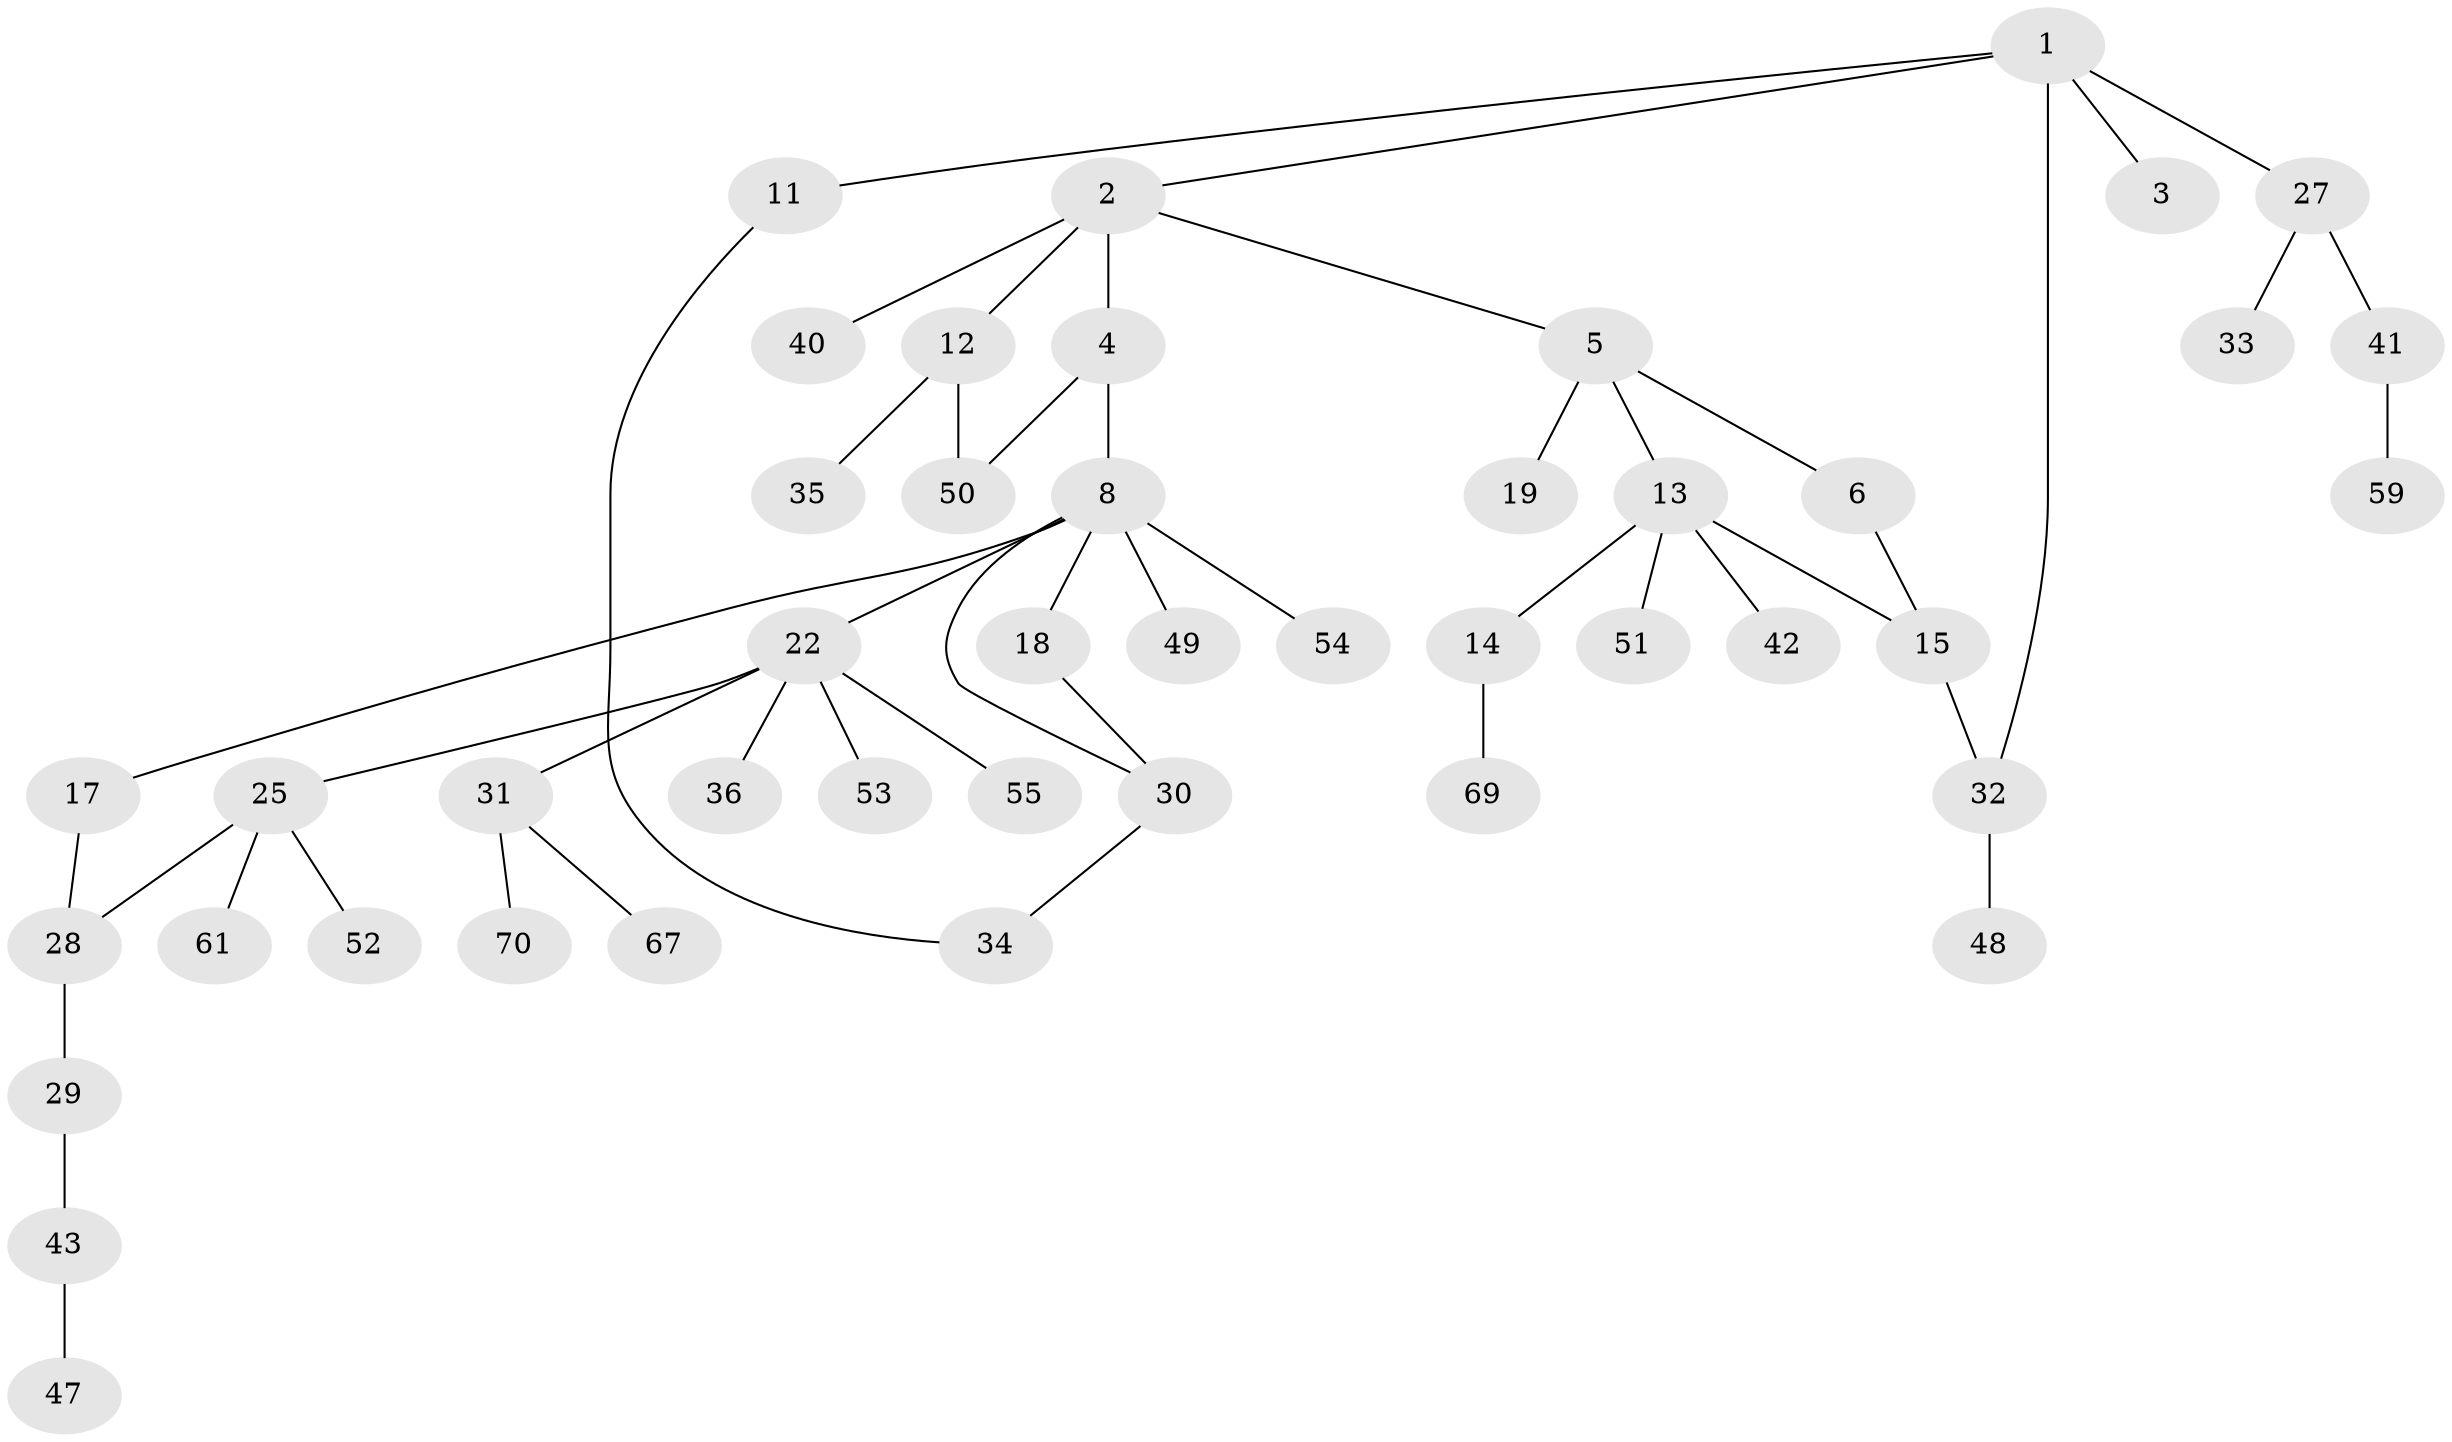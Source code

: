 // Generated by graph-tools (version 1.1) at 2025/51/02/27/25 19:51:38]
// undirected, 45 vertices, 50 edges
graph export_dot {
graph [start="1"]
  node [color=gray90,style=filled];
  1 [super="+58"];
  2 [super="+7"];
  3 [super="+68"];
  4 [super="+16"];
  5 [super="+9"];
  6 [super="+60"];
  8 [super="+10"];
  11 [super="+24"];
  12 [super="+20"];
  13 [super="+21"];
  14 [super="+57"];
  15 [super="+56"];
  17 [super="+23"];
  18;
  19 [super="+62"];
  22 [super="+65"];
  25 [super="+26"];
  27 [super="+37"];
  28;
  29 [super="+39"];
  30 [super="+66"];
  31 [super="+46"];
  32 [super="+38"];
  33;
  34;
  35;
  36;
  40;
  41 [super="+45"];
  42;
  43 [super="+44"];
  47;
  48;
  49;
  50;
  51;
  52;
  53 [super="+64"];
  54;
  55 [super="+63"];
  59;
  61;
  67;
  69;
  70;
  1 -- 2;
  1 -- 3;
  1 -- 11;
  1 -- 27;
  1 -- 32;
  2 -- 4;
  2 -- 5;
  2 -- 40;
  2 -- 12;
  4 -- 8;
  4 -- 50;
  5 -- 6;
  5 -- 13;
  5 -- 19;
  6 -- 15;
  8 -- 17;
  8 -- 30;
  8 -- 49;
  8 -- 18;
  8 -- 54;
  8 -- 22;
  11 -- 34;
  12 -- 35;
  12 -- 50;
  13 -- 14;
  13 -- 42;
  13 -- 51;
  13 -- 15;
  14 -- 69;
  15 -- 32;
  17 -- 28;
  18 -- 30;
  22 -- 25;
  22 -- 31 [weight=2];
  22 -- 36;
  22 -- 53;
  22 -- 55;
  25 -- 61;
  25 -- 52;
  25 -- 28;
  27 -- 33;
  27 -- 41;
  28 -- 29;
  29 -- 43;
  30 -- 34;
  31 -- 67;
  31 -- 70;
  32 -- 48;
  41 -- 59;
  43 -- 47;
}
